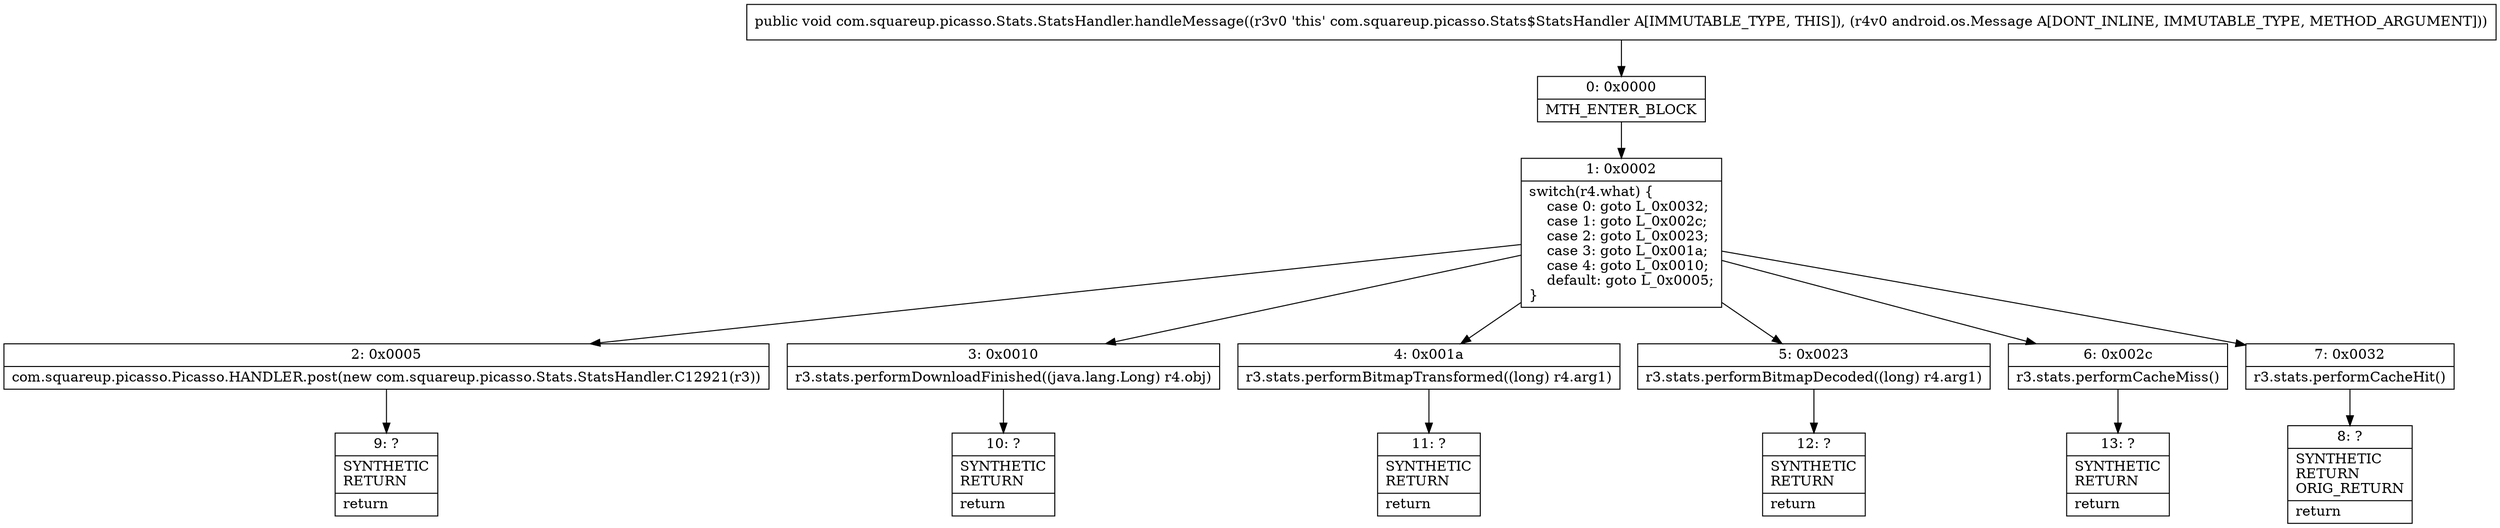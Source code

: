 digraph "CFG forcom.squareup.picasso.Stats.StatsHandler.handleMessage(Landroid\/os\/Message;)V" {
Node_0 [shape=record,label="{0\:\ 0x0000|MTH_ENTER_BLOCK\l}"];
Node_1 [shape=record,label="{1\:\ 0x0002|switch(r4.what) \{\l    case 0: goto L_0x0032;\l    case 1: goto L_0x002c;\l    case 2: goto L_0x0023;\l    case 3: goto L_0x001a;\l    case 4: goto L_0x0010;\l    default: goto L_0x0005;\l\}\l}"];
Node_2 [shape=record,label="{2\:\ 0x0005|com.squareup.picasso.Picasso.HANDLER.post(new com.squareup.picasso.Stats.StatsHandler.C12921(r3))\l}"];
Node_3 [shape=record,label="{3\:\ 0x0010|r3.stats.performDownloadFinished((java.lang.Long) r4.obj)\l}"];
Node_4 [shape=record,label="{4\:\ 0x001a|r3.stats.performBitmapTransformed((long) r4.arg1)\l}"];
Node_5 [shape=record,label="{5\:\ 0x0023|r3.stats.performBitmapDecoded((long) r4.arg1)\l}"];
Node_6 [shape=record,label="{6\:\ 0x002c|r3.stats.performCacheMiss()\l}"];
Node_7 [shape=record,label="{7\:\ 0x0032|r3.stats.performCacheHit()\l}"];
Node_8 [shape=record,label="{8\:\ ?|SYNTHETIC\lRETURN\lORIG_RETURN\l|return\l}"];
Node_9 [shape=record,label="{9\:\ ?|SYNTHETIC\lRETURN\l|return\l}"];
Node_10 [shape=record,label="{10\:\ ?|SYNTHETIC\lRETURN\l|return\l}"];
Node_11 [shape=record,label="{11\:\ ?|SYNTHETIC\lRETURN\l|return\l}"];
Node_12 [shape=record,label="{12\:\ ?|SYNTHETIC\lRETURN\l|return\l}"];
Node_13 [shape=record,label="{13\:\ ?|SYNTHETIC\lRETURN\l|return\l}"];
MethodNode[shape=record,label="{public void com.squareup.picasso.Stats.StatsHandler.handleMessage((r3v0 'this' com.squareup.picasso.Stats$StatsHandler A[IMMUTABLE_TYPE, THIS]), (r4v0 android.os.Message A[DONT_INLINE, IMMUTABLE_TYPE, METHOD_ARGUMENT])) }"];
MethodNode -> Node_0;
Node_0 -> Node_1;
Node_1 -> Node_2;
Node_1 -> Node_3;
Node_1 -> Node_4;
Node_1 -> Node_5;
Node_1 -> Node_6;
Node_1 -> Node_7;
Node_2 -> Node_9;
Node_3 -> Node_10;
Node_4 -> Node_11;
Node_5 -> Node_12;
Node_6 -> Node_13;
Node_7 -> Node_8;
}


